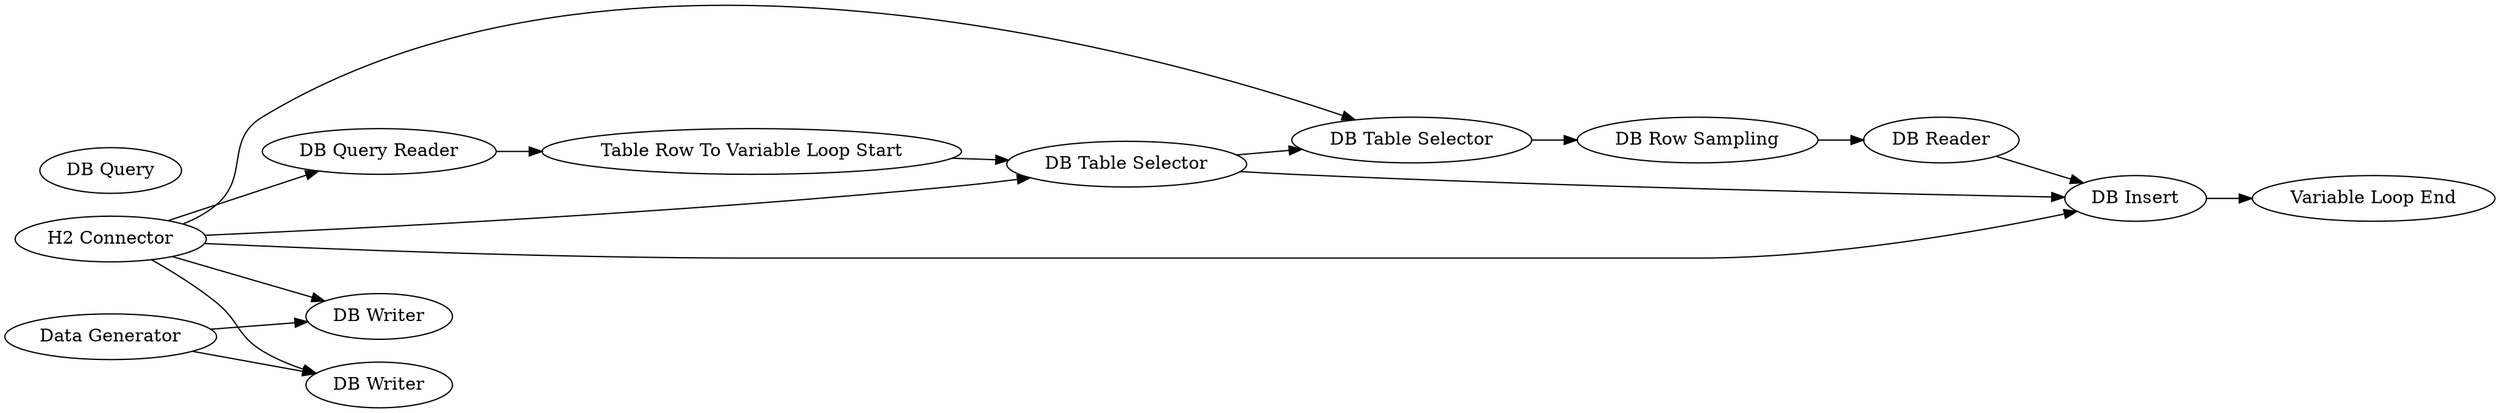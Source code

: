 digraph {
	3 [label="DB Table Selector"]
	4 [label="DB Table Selector"]
	5 [label="DB Row Sampling"]
	6 [label="DB Reader"]
	8 [label="DB Insert"]
	9 [label="Data Generator"]
	10 [label="H2 Connector"]
	11 [label="DB Writer"]
	12 [label="DB Writer"]
	13 [label="DB Query"]
	14 [label="DB Query Reader"]
	15 [label="Table Row To Variable Loop Start"]
	16 [label="Variable Loop End"]
	3 -> 4
	3 -> 8
	4 -> 5
	5 -> 6
	6 -> 8
	8 -> 16
	9 -> 11
	9 -> 12
	10 -> 11
	10 -> 12
	10 -> 3
	10 -> 4
	10 -> 8
	10 -> 14
	14 -> 15
	15 -> 3
	rankdir=LR
}
